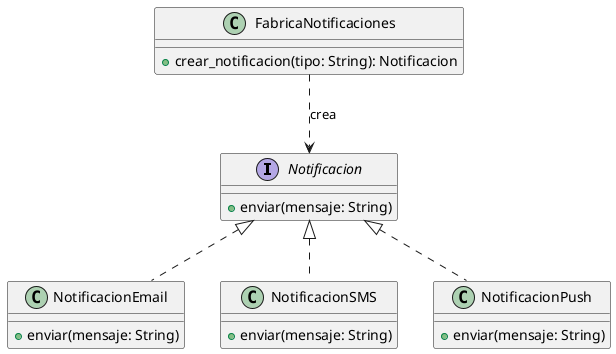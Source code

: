 @startuml Sist_Notificaciones
interface Notificacion {
    +enviar(mensaje: String)
}

class NotificacionEmail {
    +enviar(mensaje: String)
}

class NotificacionSMS {
    +enviar(mensaje: String)
}

class NotificacionPush {
    +enviar(mensaje: String)
}

class FabricaNotificaciones {
    +crear_notificacion(tipo: String): Notificacion
}

Notificacion <|.. NotificacionEmail
Notificacion <|.. NotificacionSMS
Notificacion <|.. NotificacionPush

FabricaNotificaciones ..> Notificacion : crea
@enduml